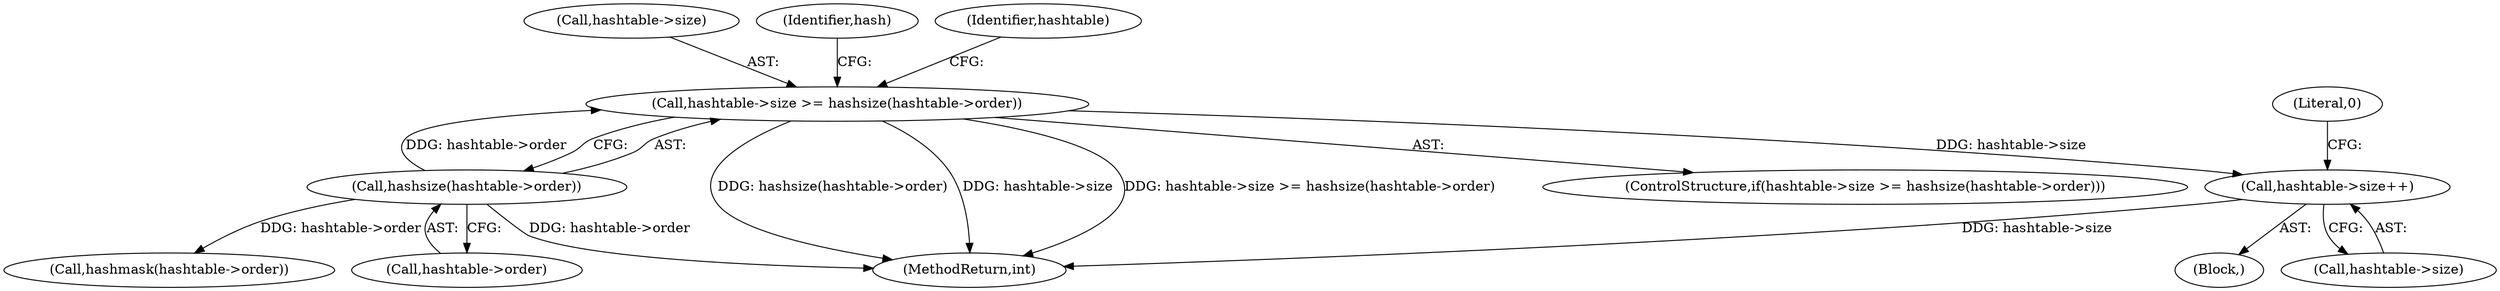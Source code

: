 digraph "0_jansson_8f80c2d83808150724d31793e6ade92749b1faa4_6@pointer" {
"1000113" [label="(Call,hashtable->size >= hashsize(hashtable->order))"];
"1000117" [label="(Call,hashsize(hashtable->order))"];
"1000217" [label="(Call,hashtable->size++)"];
"1000114" [label="(Call,hashtable->size)"];
"1000128" [label="(Identifier,hash)"];
"1000135" [label="(Call,hashmask(hashtable->order))"];
"1000113" [label="(Call,hashtable->size >= hashsize(hashtable->order))"];
"1000167" [label="(Block,)"];
"1000123" [label="(Identifier,hashtable)"];
"1000218" [label="(Call,hashtable->size)"];
"1000112" [label="(ControlStructure,if(hashtable->size >= hashsize(hashtable->order)))"];
"1000223" [label="(MethodReturn,int)"];
"1000117" [label="(Call,hashsize(hashtable->order))"];
"1000217" [label="(Call,hashtable->size++)"];
"1000222" [label="(Literal,0)"];
"1000118" [label="(Call,hashtable->order)"];
"1000113" -> "1000112"  [label="AST: "];
"1000113" -> "1000117"  [label="CFG: "];
"1000114" -> "1000113"  [label="AST: "];
"1000117" -> "1000113"  [label="AST: "];
"1000123" -> "1000113"  [label="CFG: "];
"1000128" -> "1000113"  [label="CFG: "];
"1000113" -> "1000223"  [label="DDG: hashsize(hashtable->order)"];
"1000113" -> "1000223"  [label="DDG: hashtable->size"];
"1000113" -> "1000223"  [label="DDG: hashtable->size >= hashsize(hashtable->order)"];
"1000117" -> "1000113"  [label="DDG: hashtable->order"];
"1000113" -> "1000217"  [label="DDG: hashtable->size"];
"1000117" -> "1000118"  [label="CFG: "];
"1000118" -> "1000117"  [label="AST: "];
"1000117" -> "1000223"  [label="DDG: hashtable->order"];
"1000117" -> "1000135"  [label="DDG: hashtable->order"];
"1000217" -> "1000167"  [label="AST: "];
"1000217" -> "1000218"  [label="CFG: "];
"1000218" -> "1000217"  [label="AST: "];
"1000222" -> "1000217"  [label="CFG: "];
"1000217" -> "1000223"  [label="DDG: hashtable->size"];
}
